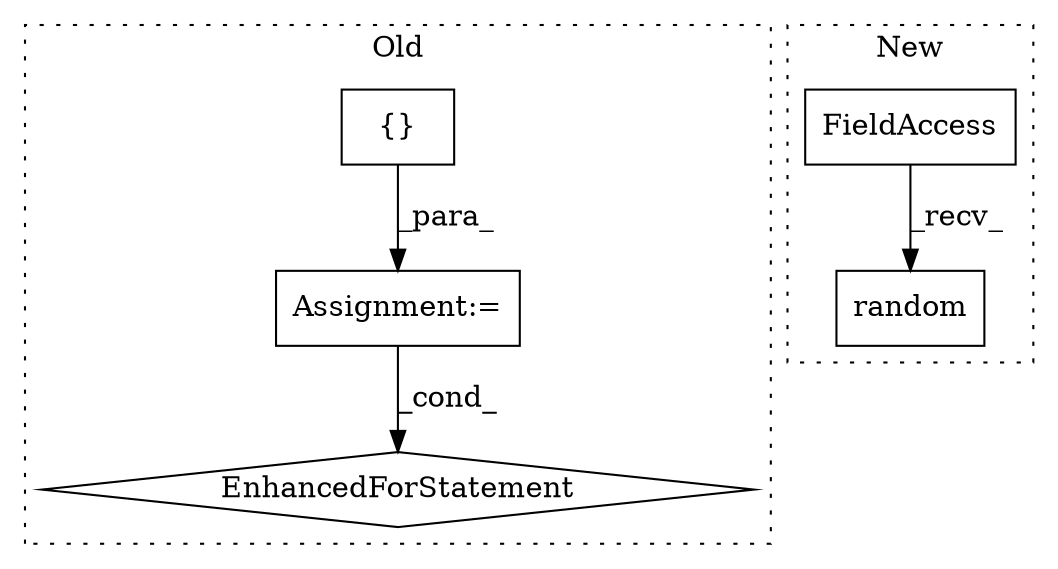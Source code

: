 digraph G {
subgraph cluster0 {
1 [label="EnhancedForStatement" a="70" s="7719,7816" l="53,2" shape="diamond"];
3 [label="Assignment:=" a="7" s="7527" l="1" shape="box"];
5 [label="{}" a="4" s="7545,7711" l="6,2" shape="box"];
label = "Old";
style="dotted";
}
subgraph cluster1 {
2 [label="random" a="32" s="7760,7818" l="12,2" shape="box"];
4 [label="FieldAccess" a="22" s="7750" l="9" shape="box"];
label = "New";
style="dotted";
}
3 -> 1 [label="_cond_"];
4 -> 2 [label="_recv_"];
5 -> 3 [label="_para_"];
}
